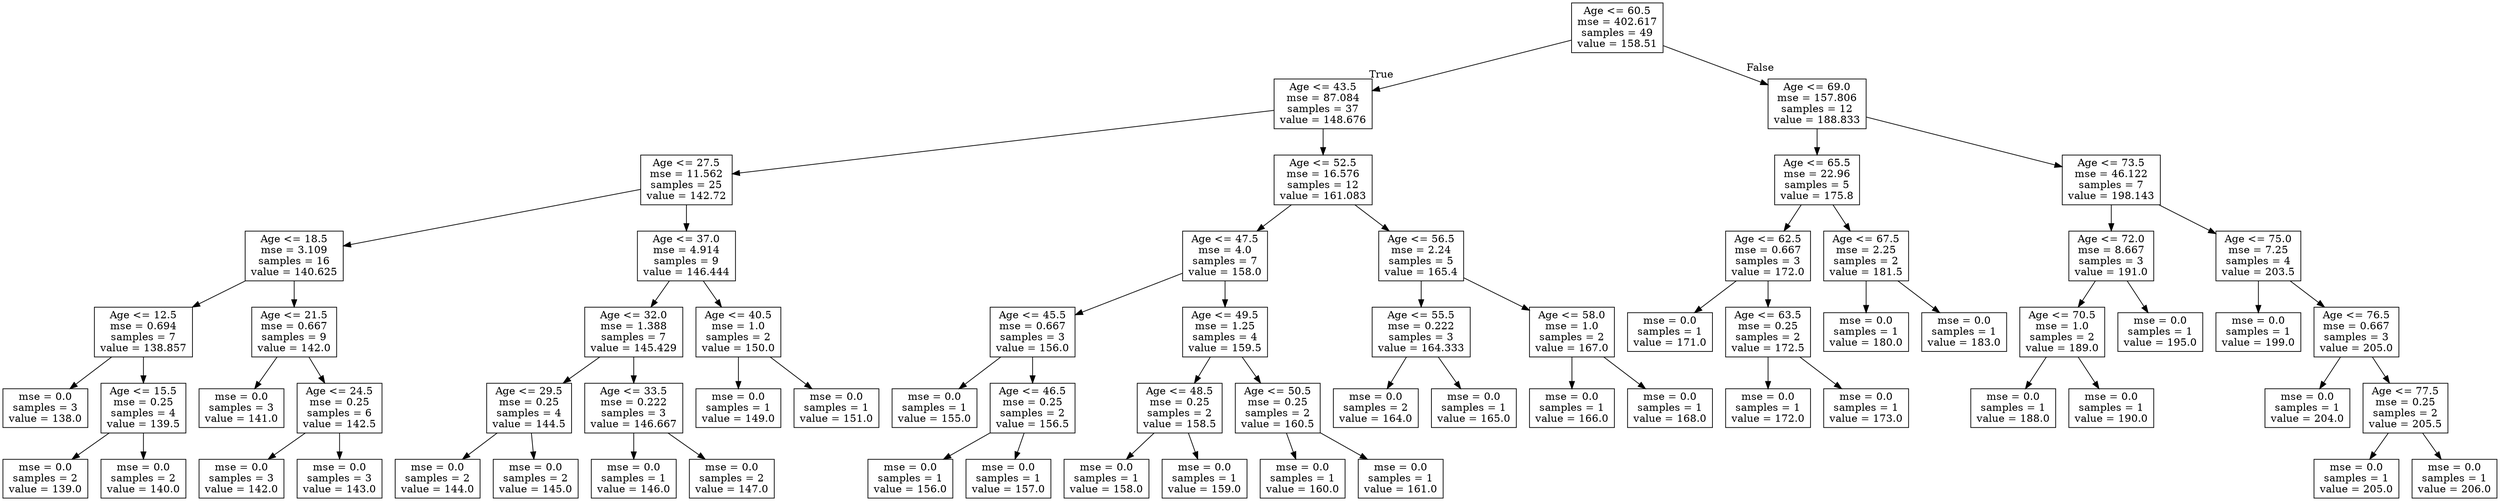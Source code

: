digraph Tree {
node [shape=box] ;
0 [label="Age <= 60.5\nmse = 402.617\nsamples = 49\nvalue = 158.51"] ;
1 [label="Age <= 43.5\nmse = 87.084\nsamples = 37\nvalue = 148.676"] ;
0 -> 1 [labeldistance=2.5, labelangle=45, headlabel="True"] ;
2 [label="Age <= 27.5\nmse = 11.562\nsamples = 25\nvalue = 142.72"] ;
1 -> 2 ;
3 [label="Age <= 18.5\nmse = 3.109\nsamples = 16\nvalue = 140.625"] ;
2 -> 3 ;
4 [label="Age <= 12.5\nmse = 0.694\nsamples = 7\nvalue = 138.857"] ;
3 -> 4 ;
5 [label="mse = 0.0\nsamples = 3\nvalue = 138.0"] ;
4 -> 5 ;
6 [label="Age <= 15.5\nmse = 0.25\nsamples = 4\nvalue = 139.5"] ;
4 -> 6 ;
7 [label="mse = 0.0\nsamples = 2\nvalue = 139.0"] ;
6 -> 7 ;
8 [label="mse = 0.0\nsamples = 2\nvalue = 140.0"] ;
6 -> 8 ;
9 [label="Age <= 21.5\nmse = 0.667\nsamples = 9\nvalue = 142.0"] ;
3 -> 9 ;
10 [label="mse = 0.0\nsamples = 3\nvalue = 141.0"] ;
9 -> 10 ;
11 [label="Age <= 24.5\nmse = 0.25\nsamples = 6\nvalue = 142.5"] ;
9 -> 11 ;
12 [label="mse = 0.0\nsamples = 3\nvalue = 142.0"] ;
11 -> 12 ;
13 [label="mse = 0.0\nsamples = 3\nvalue = 143.0"] ;
11 -> 13 ;
14 [label="Age <= 37.0\nmse = 4.914\nsamples = 9\nvalue = 146.444"] ;
2 -> 14 ;
15 [label="Age <= 32.0\nmse = 1.388\nsamples = 7\nvalue = 145.429"] ;
14 -> 15 ;
16 [label="Age <= 29.5\nmse = 0.25\nsamples = 4\nvalue = 144.5"] ;
15 -> 16 ;
17 [label="mse = 0.0\nsamples = 2\nvalue = 144.0"] ;
16 -> 17 ;
18 [label="mse = 0.0\nsamples = 2\nvalue = 145.0"] ;
16 -> 18 ;
19 [label="Age <= 33.5\nmse = 0.222\nsamples = 3\nvalue = 146.667"] ;
15 -> 19 ;
20 [label="mse = 0.0\nsamples = 1\nvalue = 146.0"] ;
19 -> 20 ;
21 [label="mse = 0.0\nsamples = 2\nvalue = 147.0"] ;
19 -> 21 ;
22 [label="Age <= 40.5\nmse = 1.0\nsamples = 2\nvalue = 150.0"] ;
14 -> 22 ;
23 [label="mse = 0.0\nsamples = 1\nvalue = 149.0"] ;
22 -> 23 ;
24 [label="mse = 0.0\nsamples = 1\nvalue = 151.0"] ;
22 -> 24 ;
25 [label="Age <= 52.5\nmse = 16.576\nsamples = 12\nvalue = 161.083"] ;
1 -> 25 ;
26 [label="Age <= 47.5\nmse = 4.0\nsamples = 7\nvalue = 158.0"] ;
25 -> 26 ;
27 [label="Age <= 45.5\nmse = 0.667\nsamples = 3\nvalue = 156.0"] ;
26 -> 27 ;
28 [label="mse = 0.0\nsamples = 1\nvalue = 155.0"] ;
27 -> 28 ;
29 [label="Age <= 46.5\nmse = 0.25\nsamples = 2\nvalue = 156.5"] ;
27 -> 29 ;
30 [label="mse = 0.0\nsamples = 1\nvalue = 156.0"] ;
29 -> 30 ;
31 [label="mse = 0.0\nsamples = 1\nvalue = 157.0"] ;
29 -> 31 ;
32 [label="Age <= 49.5\nmse = 1.25\nsamples = 4\nvalue = 159.5"] ;
26 -> 32 ;
33 [label="Age <= 48.5\nmse = 0.25\nsamples = 2\nvalue = 158.5"] ;
32 -> 33 ;
34 [label="mse = 0.0\nsamples = 1\nvalue = 158.0"] ;
33 -> 34 ;
35 [label="mse = 0.0\nsamples = 1\nvalue = 159.0"] ;
33 -> 35 ;
36 [label="Age <= 50.5\nmse = 0.25\nsamples = 2\nvalue = 160.5"] ;
32 -> 36 ;
37 [label="mse = 0.0\nsamples = 1\nvalue = 160.0"] ;
36 -> 37 ;
38 [label="mse = 0.0\nsamples = 1\nvalue = 161.0"] ;
36 -> 38 ;
39 [label="Age <= 56.5\nmse = 2.24\nsamples = 5\nvalue = 165.4"] ;
25 -> 39 ;
40 [label="Age <= 55.5\nmse = 0.222\nsamples = 3\nvalue = 164.333"] ;
39 -> 40 ;
41 [label="mse = 0.0\nsamples = 2\nvalue = 164.0"] ;
40 -> 41 ;
42 [label="mse = 0.0\nsamples = 1\nvalue = 165.0"] ;
40 -> 42 ;
43 [label="Age <= 58.0\nmse = 1.0\nsamples = 2\nvalue = 167.0"] ;
39 -> 43 ;
44 [label="mse = 0.0\nsamples = 1\nvalue = 166.0"] ;
43 -> 44 ;
45 [label="mse = 0.0\nsamples = 1\nvalue = 168.0"] ;
43 -> 45 ;
46 [label="Age <= 69.0\nmse = 157.806\nsamples = 12\nvalue = 188.833"] ;
0 -> 46 [labeldistance=2.5, labelangle=-45, headlabel="False"] ;
47 [label="Age <= 65.5\nmse = 22.96\nsamples = 5\nvalue = 175.8"] ;
46 -> 47 ;
48 [label="Age <= 62.5\nmse = 0.667\nsamples = 3\nvalue = 172.0"] ;
47 -> 48 ;
49 [label="mse = 0.0\nsamples = 1\nvalue = 171.0"] ;
48 -> 49 ;
50 [label="Age <= 63.5\nmse = 0.25\nsamples = 2\nvalue = 172.5"] ;
48 -> 50 ;
51 [label="mse = 0.0\nsamples = 1\nvalue = 172.0"] ;
50 -> 51 ;
52 [label="mse = 0.0\nsamples = 1\nvalue = 173.0"] ;
50 -> 52 ;
53 [label="Age <= 67.5\nmse = 2.25\nsamples = 2\nvalue = 181.5"] ;
47 -> 53 ;
54 [label="mse = 0.0\nsamples = 1\nvalue = 180.0"] ;
53 -> 54 ;
55 [label="mse = 0.0\nsamples = 1\nvalue = 183.0"] ;
53 -> 55 ;
56 [label="Age <= 73.5\nmse = 46.122\nsamples = 7\nvalue = 198.143"] ;
46 -> 56 ;
57 [label="Age <= 72.0\nmse = 8.667\nsamples = 3\nvalue = 191.0"] ;
56 -> 57 ;
58 [label="Age <= 70.5\nmse = 1.0\nsamples = 2\nvalue = 189.0"] ;
57 -> 58 ;
59 [label="mse = 0.0\nsamples = 1\nvalue = 188.0"] ;
58 -> 59 ;
60 [label="mse = 0.0\nsamples = 1\nvalue = 190.0"] ;
58 -> 60 ;
61 [label="mse = 0.0\nsamples = 1\nvalue = 195.0"] ;
57 -> 61 ;
62 [label="Age <= 75.0\nmse = 7.25\nsamples = 4\nvalue = 203.5"] ;
56 -> 62 ;
63 [label="mse = 0.0\nsamples = 1\nvalue = 199.0"] ;
62 -> 63 ;
64 [label="Age <= 76.5\nmse = 0.667\nsamples = 3\nvalue = 205.0"] ;
62 -> 64 ;
65 [label="mse = 0.0\nsamples = 1\nvalue = 204.0"] ;
64 -> 65 ;
66 [label="Age <= 77.5\nmse = 0.25\nsamples = 2\nvalue = 205.5"] ;
64 -> 66 ;
67 [label="mse = 0.0\nsamples = 1\nvalue = 205.0"] ;
66 -> 67 ;
68 [label="mse = 0.0\nsamples = 1\nvalue = 206.0"] ;
66 -> 68 ;
}